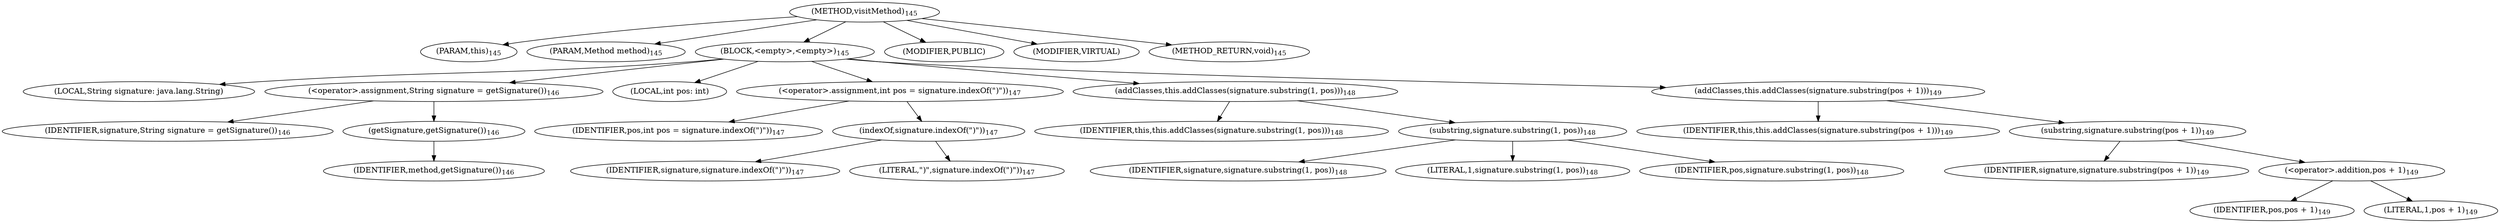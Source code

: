 digraph "visitMethod" {  
"218" [label = <(METHOD,visitMethod)<SUB>145</SUB>> ]
"16" [label = <(PARAM,this)<SUB>145</SUB>> ]
"219" [label = <(PARAM,Method method)<SUB>145</SUB>> ]
"220" [label = <(BLOCK,&lt;empty&gt;,&lt;empty&gt;)<SUB>145</SUB>> ]
"221" [label = <(LOCAL,String signature: java.lang.String)> ]
"222" [label = <(&lt;operator&gt;.assignment,String signature = getSignature())<SUB>146</SUB>> ]
"223" [label = <(IDENTIFIER,signature,String signature = getSignature())<SUB>146</SUB>> ]
"224" [label = <(getSignature,getSignature())<SUB>146</SUB>> ]
"225" [label = <(IDENTIFIER,method,getSignature())<SUB>146</SUB>> ]
"226" [label = <(LOCAL,int pos: int)> ]
"227" [label = <(&lt;operator&gt;.assignment,int pos = signature.indexOf(&quot;)&quot;))<SUB>147</SUB>> ]
"228" [label = <(IDENTIFIER,pos,int pos = signature.indexOf(&quot;)&quot;))<SUB>147</SUB>> ]
"229" [label = <(indexOf,signature.indexOf(&quot;)&quot;))<SUB>147</SUB>> ]
"230" [label = <(IDENTIFIER,signature,signature.indexOf(&quot;)&quot;))<SUB>147</SUB>> ]
"231" [label = <(LITERAL,&quot;)&quot;,signature.indexOf(&quot;)&quot;))<SUB>147</SUB>> ]
"232" [label = <(addClasses,this.addClasses(signature.substring(1, pos)))<SUB>148</SUB>> ]
"15" [label = <(IDENTIFIER,this,this.addClasses(signature.substring(1, pos)))<SUB>148</SUB>> ]
"233" [label = <(substring,signature.substring(1, pos))<SUB>148</SUB>> ]
"234" [label = <(IDENTIFIER,signature,signature.substring(1, pos))<SUB>148</SUB>> ]
"235" [label = <(LITERAL,1,signature.substring(1, pos))<SUB>148</SUB>> ]
"236" [label = <(IDENTIFIER,pos,signature.substring(1, pos))<SUB>148</SUB>> ]
"237" [label = <(addClasses,this.addClasses(signature.substring(pos + 1)))<SUB>149</SUB>> ]
"17" [label = <(IDENTIFIER,this,this.addClasses(signature.substring(pos + 1)))<SUB>149</SUB>> ]
"238" [label = <(substring,signature.substring(pos + 1))<SUB>149</SUB>> ]
"239" [label = <(IDENTIFIER,signature,signature.substring(pos + 1))<SUB>149</SUB>> ]
"240" [label = <(&lt;operator&gt;.addition,pos + 1)<SUB>149</SUB>> ]
"241" [label = <(IDENTIFIER,pos,pos + 1)<SUB>149</SUB>> ]
"242" [label = <(LITERAL,1,pos + 1)<SUB>149</SUB>> ]
"243" [label = <(MODIFIER,PUBLIC)> ]
"244" [label = <(MODIFIER,VIRTUAL)> ]
"245" [label = <(METHOD_RETURN,void)<SUB>145</SUB>> ]
  "218" -> "16" 
  "218" -> "219" 
  "218" -> "220" 
  "218" -> "243" 
  "218" -> "244" 
  "218" -> "245" 
  "220" -> "221" 
  "220" -> "222" 
  "220" -> "226" 
  "220" -> "227" 
  "220" -> "232" 
  "220" -> "237" 
  "222" -> "223" 
  "222" -> "224" 
  "224" -> "225" 
  "227" -> "228" 
  "227" -> "229" 
  "229" -> "230" 
  "229" -> "231" 
  "232" -> "15" 
  "232" -> "233" 
  "233" -> "234" 
  "233" -> "235" 
  "233" -> "236" 
  "237" -> "17" 
  "237" -> "238" 
  "238" -> "239" 
  "238" -> "240" 
  "240" -> "241" 
  "240" -> "242" 
}
